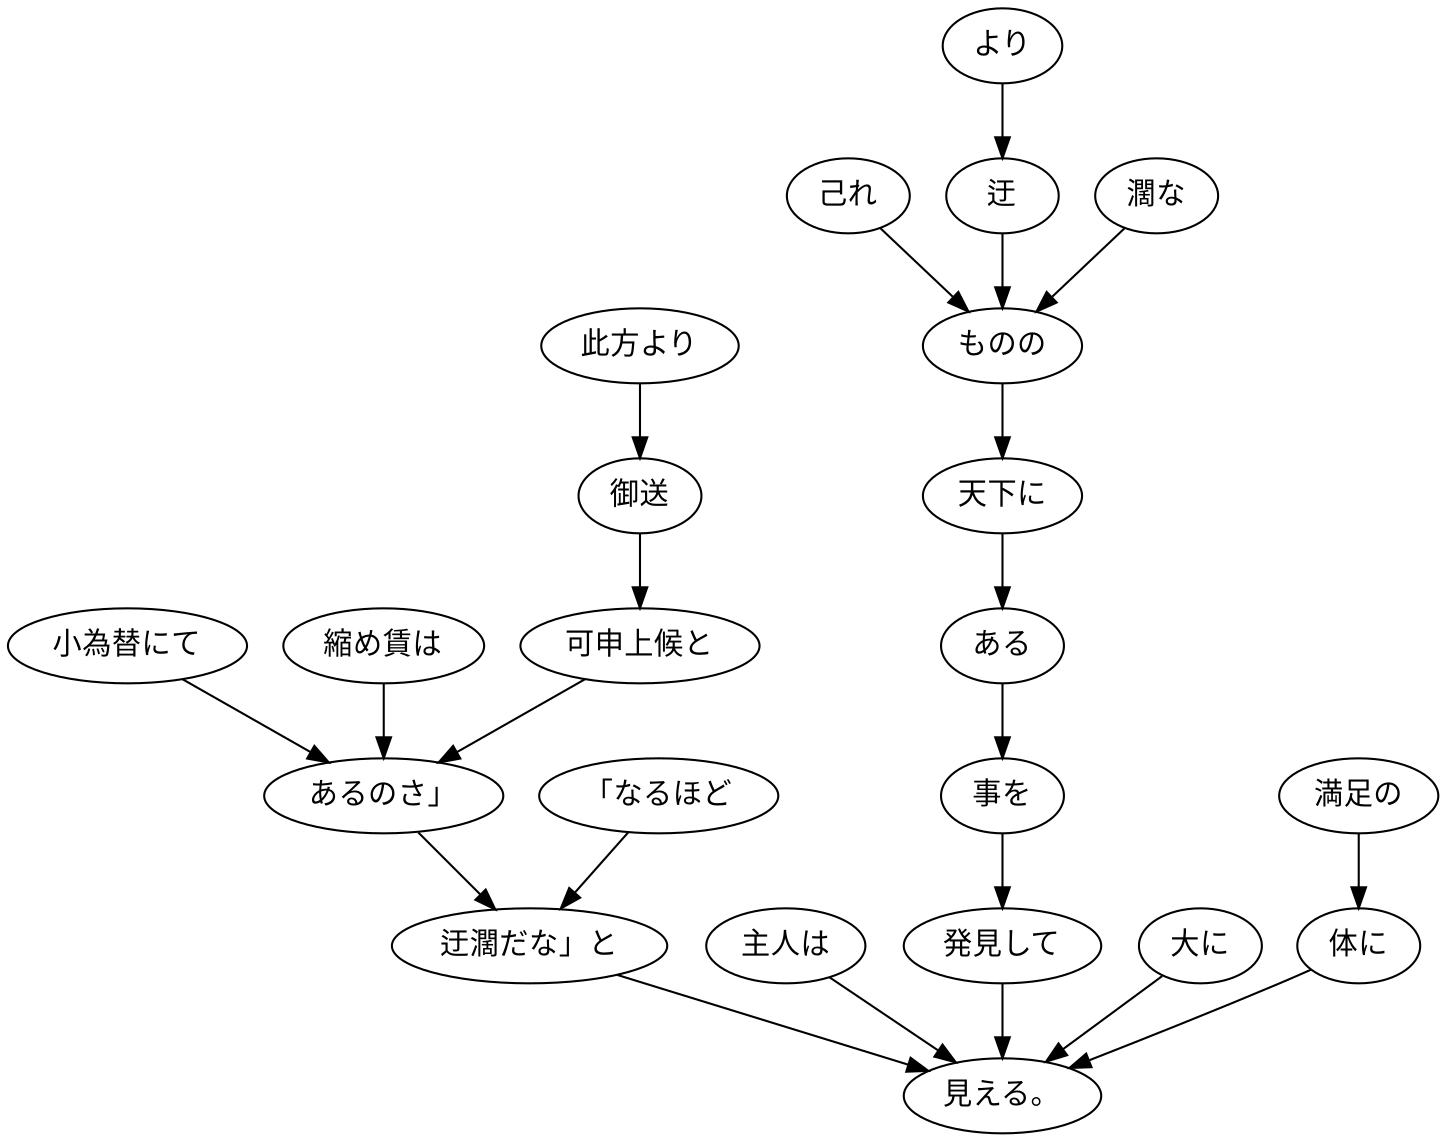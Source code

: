 digraph graph1763 {
	node0 [label="縮め賃は"];
	node1 [label="小為替にて"];
	node2 [label="此方より"];
	node3 [label="御送"];
	node4 [label="可申上候と"];
	node5 [label="あるのさ」"];
	node6 [label="「なるほど"];
	node7 [label="迂濶だな」と"];
	node8 [label="主人は"];
	node9 [label="己れ"];
	node10 [label="より"];
	node11 [label="迂"];
	node12 [label="濶な"];
	node13 [label="ものの"];
	node14 [label="天下に"];
	node15 [label="ある"];
	node16 [label="事を"];
	node17 [label="発見して"];
	node18 [label="大に"];
	node19 [label="満足の"];
	node20 [label="体に"];
	node21 [label="見える。"];
	node0 -> node5;
	node1 -> node5;
	node2 -> node3;
	node3 -> node4;
	node4 -> node5;
	node5 -> node7;
	node6 -> node7;
	node7 -> node21;
	node8 -> node21;
	node9 -> node13;
	node10 -> node11;
	node11 -> node13;
	node12 -> node13;
	node13 -> node14;
	node14 -> node15;
	node15 -> node16;
	node16 -> node17;
	node17 -> node21;
	node18 -> node21;
	node19 -> node20;
	node20 -> node21;
}
